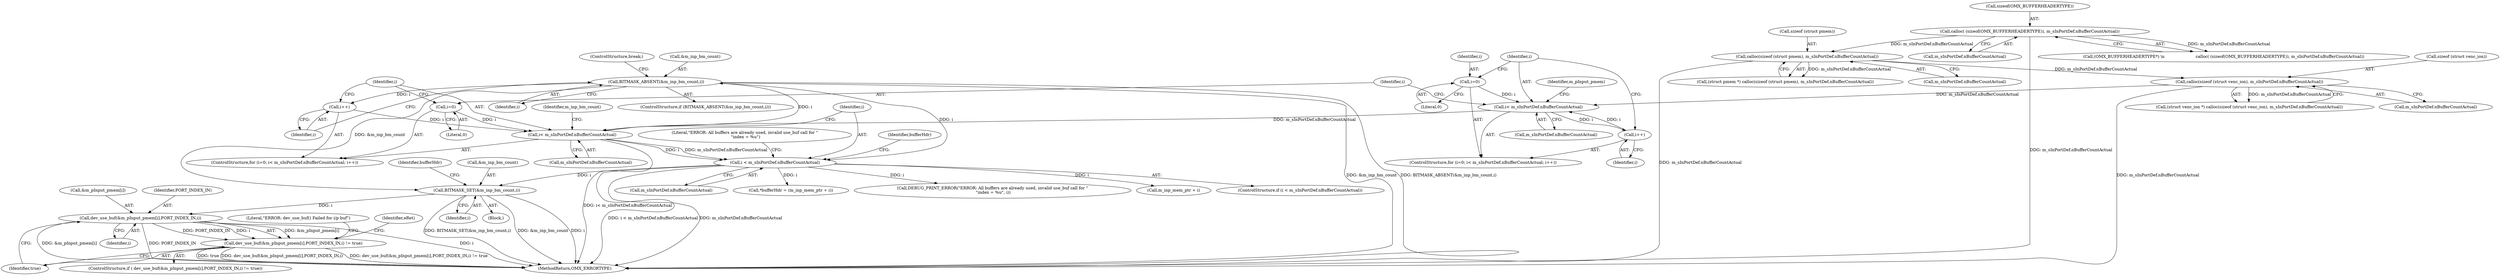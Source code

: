 digraph "0_Android_7558d03e6498e970b761aa44fff6b2c659202d95_1@array" {
"1000569" [label="(Call,dev_use_buf(&m_pInput_pmem[i],PORT_INDEX_IN,i))"];
"1000298" [label="(Call,BITMASK_SET(&m_inp_bm_count,i))"];
"1000279" [label="(Call,BITMASK_ABSENT(&m_inp_bm_count,i))"];
"1000270" [label="(Call,i< m_sInPortDef.nBufferCountActual)"];
"1000267" [label="(Call,i=0)"];
"1000275" [label="(Call,i++)"];
"1000223" [label="(Call,i< m_sInPortDef.nBufferCountActual)"];
"1000220" [label="(Call,i=0)"];
"1000228" [label="(Call,i++)"];
"1000204" [label="(Call,calloc(sizeof (struct venc_ion), m_sInPortDef.nBufferCountActual))"];
"1000185" [label="(Call,calloc(sizeof (struct pmem), m_sInPortDef.nBufferCountActual))"];
"1000163" [label="(Call,calloc( (sizeof(OMX_BUFFERHEADERTYPE)), m_sInPortDef.nBufferCountActual))"];
"1000286" [label="(Call,i < m_sInPortDef.nBufferCountActual)"];
"1000568" [label="(Call,dev_use_buf(&m_pInput_pmem[i],PORT_INDEX_IN,i) != true)"];
"1000285" [label="(ControlStructure,if (i < m_sInPortDef.nBufferCountActual))"];
"1000284" [label="(ControlStructure,break;)"];
"1000202" [label="(Call,(struct venc_ion *) calloc(sizeof (struct venc_ion), m_sInPortDef.nBufferCountActual))"];
"1000291" [label="(Block,)"];
"1000570" [label="(Call,&m_pInput_pmem[i])"];
"1000567" [label="(ControlStructure,if ( dev_use_buf(&m_pInput_pmem[i],PORT_INDEX_IN,i) != true))"];
"1000568" [label="(Call,dev_use_buf(&m_pInput_pmem[i],PORT_INDEX_IN,i) != true)"];
"1000166" [label="(Call,m_sInPortDef.nBufferCountActual)"];
"1000267" [label="(Call,i=0)"];
"1000220" [label="(Call,i=0)"];
"1000591" [label="(Identifier,eRet)"];
"1000288" [label="(Call,m_sInPortDef.nBufferCountActual)"];
"1000282" [label="(Identifier,i)"];
"1000223" [label="(Call,i< m_sInPortDef.nBufferCountActual)"];
"1000276" [label="(Identifier,i)"];
"1000269" [label="(Literal,0)"];
"1000305" [label="(Identifier,bufferHdr)"];
"1000592" [label="(MethodReturn,OMX_ERRORTYPE)"];
"1000163" [label="(Call,calloc( (sizeof(OMX_BUFFERHEADERTYPE)), m_sInPortDef.nBufferCountActual))"];
"1000270" [label="(Call,i< m_sInPortDef.nBufferCountActual)"];
"1000224" [label="(Identifier,i)"];
"1000207" [label="(Call,m_sInPortDef.nBufferCountActual)"];
"1000281" [label="(Identifier,m_inp_bm_count)"];
"1000299" [label="(Call,&m_inp_bm_count)"];
"1000275" [label="(Call,i++)"];
"1000278" [label="(ControlStructure,if (BITMASK_ABSENT(&m_inp_bm_count,i)))"];
"1000225" [label="(Call,m_sInPortDef.nBufferCountActual)"];
"1000294" [label="(Identifier,bufferHdr)"];
"1000228" [label="(Call,i++)"];
"1000576" [label="(Identifier,true)"];
"1000266" [label="(ControlStructure,for (i=0; i< m_sInPortDef.nBufferCountActual; i++))"];
"1000271" [label="(Identifier,i)"];
"1000164" [label="(Call,sizeof(OMX_BUFFERHEADERTYPE))"];
"1000292" [label="(Call,*bufferHdr = (m_inp_mem_ptr + i))"];
"1000280" [label="(Call,&m_inp_bm_count)"];
"1000219" [label="(ControlStructure,for (i=0; i< m_sInPortDef.nBufferCountActual; i++))"];
"1000222" [label="(Literal,0)"];
"1000161" [label="(Call,(OMX_BUFFERHEADERTYPE*) \\n                        calloc( (sizeof(OMX_BUFFERHEADERTYPE)), m_sInPortDef.nBufferCountActual))"];
"1000579" [label="(Literal,\"ERROR: dev_use_buf() Failed for i/p buf\")"];
"1000279" [label="(Call,BITMASK_ABSENT(&m_inp_bm_count,i))"];
"1000287" [label="(Identifier,i)"];
"1000301" [label="(Identifier,i)"];
"1000204" [label="(Call,calloc(sizeof (struct venc_ion), m_sInPortDef.nBufferCountActual))"];
"1000574" [label="(Identifier,PORT_INDEX_IN)"];
"1000272" [label="(Call,m_sInPortDef.nBufferCountActual)"];
"1000188" [label="(Call,m_sInPortDef.nBufferCountActual)"];
"1000584" [label="(Call,DEBUG_PRINT_ERROR(\"ERROR: All buffers are already used, invalid use_buf call for \"\n \"index = %u\", i))"];
"1000569" [label="(Call,dev_use_buf(&m_pInput_pmem[i],PORT_INDEX_IN,i))"];
"1000234" [label="(Identifier,m_pInput_pmem)"];
"1000268" [label="(Identifier,i)"];
"1000221" [label="(Identifier,i)"];
"1000183" [label="(Call,(struct pmem *) calloc(sizeof (struct pmem), m_sInPortDef.nBufferCountActual))"];
"1000295" [label="(Call,m_inp_mem_ptr + i)"];
"1000205" [label="(Call,sizeof (struct venc_ion))"];
"1000585" [label="(Literal,\"ERROR: All buffers are already used, invalid use_buf call for \"\n \"index = %u\")"];
"1000229" [label="(Identifier,i)"];
"1000575" [label="(Identifier,i)"];
"1000185" [label="(Call,calloc(sizeof (struct pmem), m_sInPortDef.nBufferCountActual))"];
"1000298" [label="(Call,BITMASK_SET(&m_inp_bm_count,i))"];
"1000286" [label="(Call,i < m_sInPortDef.nBufferCountActual)"];
"1000186" [label="(Call,sizeof (struct pmem))"];
"1000569" -> "1000568"  [label="AST: "];
"1000569" -> "1000575"  [label="CFG: "];
"1000570" -> "1000569"  [label="AST: "];
"1000574" -> "1000569"  [label="AST: "];
"1000575" -> "1000569"  [label="AST: "];
"1000576" -> "1000569"  [label="CFG: "];
"1000569" -> "1000592"  [label="DDG: i"];
"1000569" -> "1000592"  [label="DDG: PORT_INDEX_IN"];
"1000569" -> "1000592"  [label="DDG: &m_pInput_pmem[i]"];
"1000569" -> "1000568"  [label="DDG: &m_pInput_pmem[i]"];
"1000569" -> "1000568"  [label="DDG: PORT_INDEX_IN"];
"1000569" -> "1000568"  [label="DDG: i"];
"1000298" -> "1000569"  [label="DDG: i"];
"1000298" -> "1000291"  [label="AST: "];
"1000298" -> "1000301"  [label="CFG: "];
"1000299" -> "1000298"  [label="AST: "];
"1000301" -> "1000298"  [label="AST: "];
"1000305" -> "1000298"  [label="CFG: "];
"1000298" -> "1000592"  [label="DDG: BITMASK_SET(&m_inp_bm_count,i)"];
"1000298" -> "1000592"  [label="DDG: &m_inp_bm_count"];
"1000298" -> "1000592"  [label="DDG: i"];
"1000279" -> "1000298"  [label="DDG: &m_inp_bm_count"];
"1000286" -> "1000298"  [label="DDG: i"];
"1000279" -> "1000278"  [label="AST: "];
"1000279" -> "1000282"  [label="CFG: "];
"1000280" -> "1000279"  [label="AST: "];
"1000282" -> "1000279"  [label="AST: "];
"1000284" -> "1000279"  [label="CFG: "];
"1000276" -> "1000279"  [label="CFG: "];
"1000279" -> "1000592"  [label="DDG: &m_inp_bm_count"];
"1000279" -> "1000592"  [label="DDG: BITMASK_ABSENT(&m_inp_bm_count,i)"];
"1000279" -> "1000275"  [label="DDG: i"];
"1000270" -> "1000279"  [label="DDG: i"];
"1000279" -> "1000286"  [label="DDG: i"];
"1000270" -> "1000266"  [label="AST: "];
"1000270" -> "1000272"  [label="CFG: "];
"1000271" -> "1000270"  [label="AST: "];
"1000272" -> "1000270"  [label="AST: "];
"1000281" -> "1000270"  [label="CFG: "];
"1000287" -> "1000270"  [label="CFG: "];
"1000270" -> "1000592"  [label="DDG: i< m_sInPortDef.nBufferCountActual"];
"1000267" -> "1000270"  [label="DDG: i"];
"1000275" -> "1000270"  [label="DDG: i"];
"1000223" -> "1000270"  [label="DDG: m_sInPortDef.nBufferCountActual"];
"1000270" -> "1000286"  [label="DDG: i"];
"1000270" -> "1000286"  [label="DDG: m_sInPortDef.nBufferCountActual"];
"1000267" -> "1000266"  [label="AST: "];
"1000267" -> "1000269"  [label="CFG: "];
"1000268" -> "1000267"  [label="AST: "];
"1000269" -> "1000267"  [label="AST: "];
"1000271" -> "1000267"  [label="CFG: "];
"1000275" -> "1000266"  [label="AST: "];
"1000275" -> "1000276"  [label="CFG: "];
"1000276" -> "1000275"  [label="AST: "];
"1000271" -> "1000275"  [label="CFG: "];
"1000223" -> "1000219"  [label="AST: "];
"1000223" -> "1000225"  [label="CFG: "];
"1000224" -> "1000223"  [label="AST: "];
"1000225" -> "1000223"  [label="AST: "];
"1000234" -> "1000223"  [label="CFG: "];
"1000268" -> "1000223"  [label="CFG: "];
"1000220" -> "1000223"  [label="DDG: i"];
"1000228" -> "1000223"  [label="DDG: i"];
"1000204" -> "1000223"  [label="DDG: m_sInPortDef.nBufferCountActual"];
"1000223" -> "1000228"  [label="DDG: i"];
"1000220" -> "1000219"  [label="AST: "];
"1000220" -> "1000222"  [label="CFG: "];
"1000221" -> "1000220"  [label="AST: "];
"1000222" -> "1000220"  [label="AST: "];
"1000224" -> "1000220"  [label="CFG: "];
"1000228" -> "1000219"  [label="AST: "];
"1000228" -> "1000229"  [label="CFG: "];
"1000229" -> "1000228"  [label="AST: "];
"1000224" -> "1000228"  [label="CFG: "];
"1000204" -> "1000202"  [label="AST: "];
"1000204" -> "1000207"  [label="CFG: "];
"1000205" -> "1000204"  [label="AST: "];
"1000207" -> "1000204"  [label="AST: "];
"1000202" -> "1000204"  [label="CFG: "];
"1000204" -> "1000592"  [label="DDG: m_sInPortDef.nBufferCountActual"];
"1000204" -> "1000202"  [label="DDG: m_sInPortDef.nBufferCountActual"];
"1000185" -> "1000204"  [label="DDG: m_sInPortDef.nBufferCountActual"];
"1000185" -> "1000183"  [label="AST: "];
"1000185" -> "1000188"  [label="CFG: "];
"1000186" -> "1000185"  [label="AST: "];
"1000188" -> "1000185"  [label="AST: "];
"1000183" -> "1000185"  [label="CFG: "];
"1000185" -> "1000592"  [label="DDG: m_sInPortDef.nBufferCountActual"];
"1000185" -> "1000183"  [label="DDG: m_sInPortDef.nBufferCountActual"];
"1000163" -> "1000185"  [label="DDG: m_sInPortDef.nBufferCountActual"];
"1000163" -> "1000161"  [label="AST: "];
"1000163" -> "1000166"  [label="CFG: "];
"1000164" -> "1000163"  [label="AST: "];
"1000166" -> "1000163"  [label="AST: "];
"1000161" -> "1000163"  [label="CFG: "];
"1000163" -> "1000592"  [label="DDG: m_sInPortDef.nBufferCountActual"];
"1000163" -> "1000161"  [label="DDG: m_sInPortDef.nBufferCountActual"];
"1000286" -> "1000285"  [label="AST: "];
"1000286" -> "1000288"  [label="CFG: "];
"1000287" -> "1000286"  [label="AST: "];
"1000288" -> "1000286"  [label="AST: "];
"1000294" -> "1000286"  [label="CFG: "];
"1000585" -> "1000286"  [label="CFG: "];
"1000286" -> "1000592"  [label="DDG: i < m_sInPortDef.nBufferCountActual"];
"1000286" -> "1000592"  [label="DDG: m_sInPortDef.nBufferCountActual"];
"1000286" -> "1000292"  [label="DDG: i"];
"1000286" -> "1000295"  [label="DDG: i"];
"1000286" -> "1000584"  [label="DDG: i"];
"1000568" -> "1000567"  [label="AST: "];
"1000568" -> "1000576"  [label="CFG: "];
"1000576" -> "1000568"  [label="AST: "];
"1000579" -> "1000568"  [label="CFG: "];
"1000591" -> "1000568"  [label="CFG: "];
"1000568" -> "1000592"  [label="DDG: dev_use_buf(&m_pInput_pmem[i],PORT_INDEX_IN,i)"];
"1000568" -> "1000592"  [label="DDG: dev_use_buf(&m_pInput_pmem[i],PORT_INDEX_IN,i) != true"];
"1000568" -> "1000592"  [label="DDG: true"];
}
